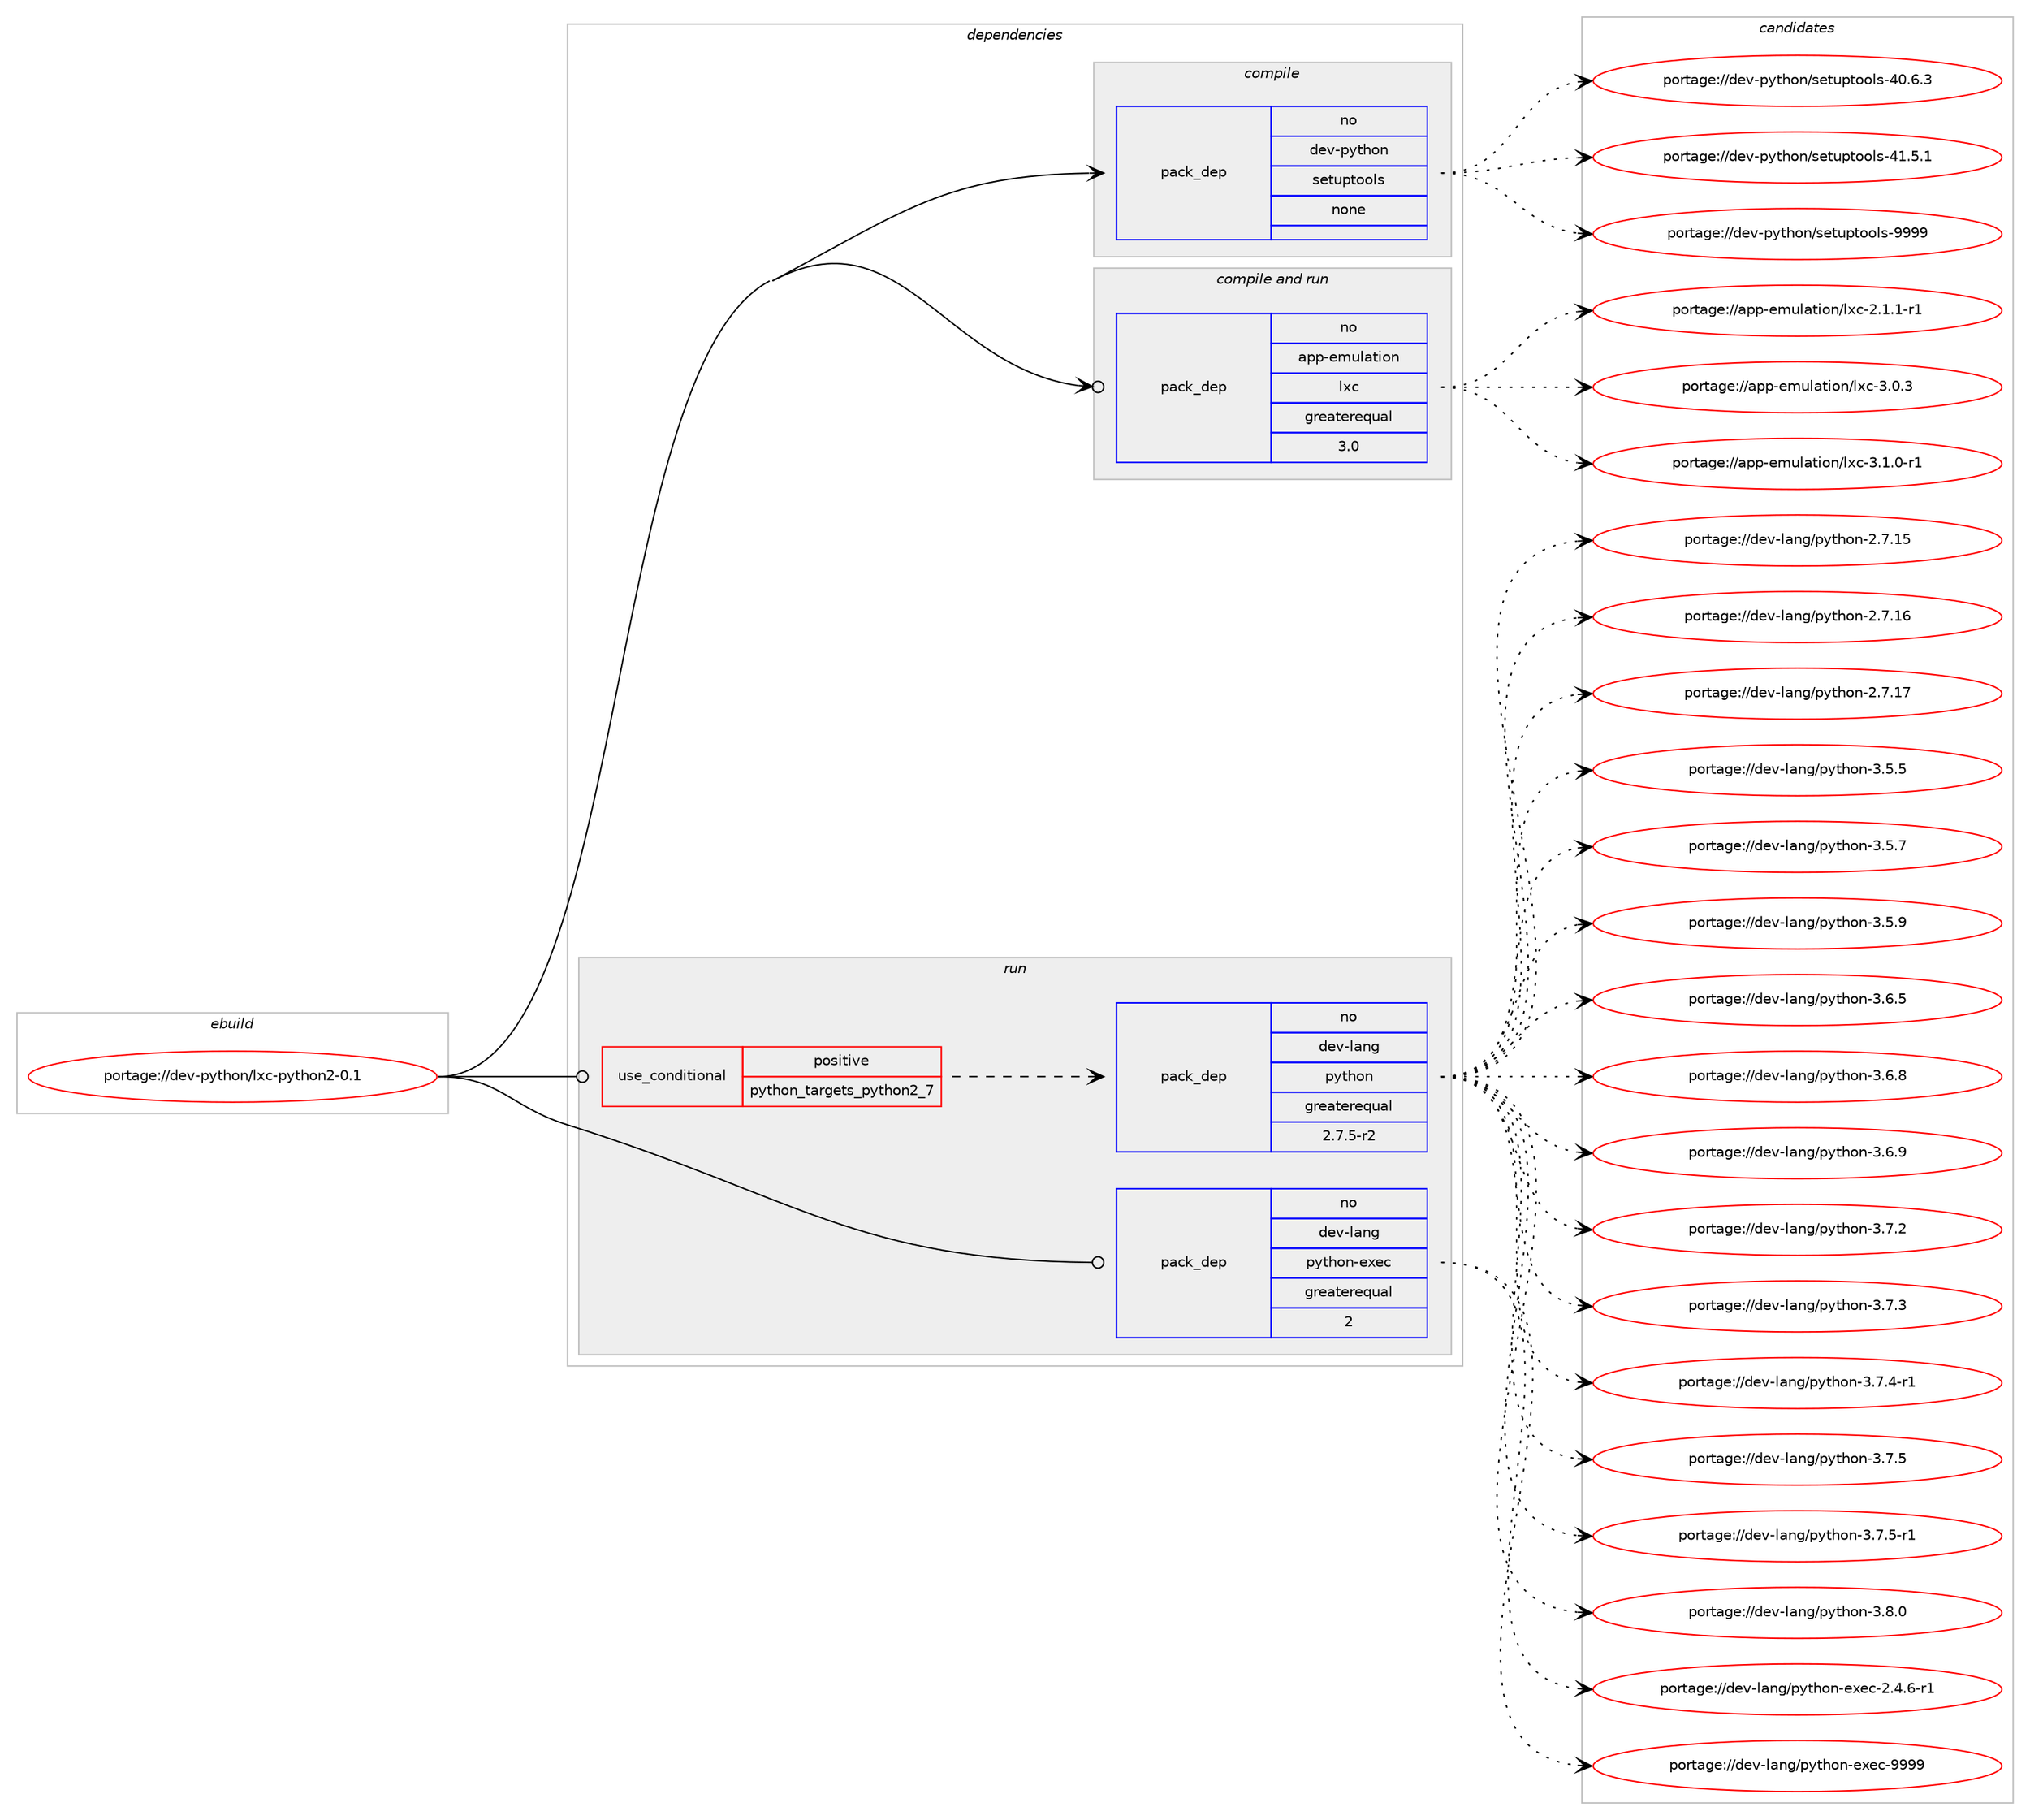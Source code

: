 digraph prolog {

# *************
# Graph options
# *************

newrank=true;
concentrate=true;
compound=true;
graph [rankdir=LR,fontname=Helvetica,fontsize=10,ranksep=1.5];#, ranksep=2.5, nodesep=0.2];
edge  [arrowhead=vee];
node  [fontname=Helvetica,fontsize=10];

# **********
# The ebuild
# **********

subgraph cluster_leftcol {
color=gray;
rank=same;
label=<<i>ebuild</i>>;
id [label="portage://dev-python/lxc-python2-0.1", color=red, width=4, href="../dev-python/lxc-python2-0.1.svg"];
}

# ****************
# The dependencies
# ****************

subgraph cluster_midcol {
color=gray;
label=<<i>dependencies</i>>;
subgraph cluster_compile {
fillcolor="#eeeeee";
style=filled;
label=<<i>compile</i>>;
subgraph pack113646 {
dependency148389 [label=<<TABLE BORDER="0" CELLBORDER="1" CELLSPACING="0" CELLPADDING="4" WIDTH="220"><TR><TD ROWSPAN="6" CELLPADDING="30">pack_dep</TD></TR><TR><TD WIDTH="110">no</TD></TR><TR><TD>dev-python</TD></TR><TR><TD>setuptools</TD></TR><TR><TD>none</TD></TR><TR><TD></TD></TR></TABLE>>, shape=none, color=blue];
}
id:e -> dependency148389:w [weight=20,style="solid",arrowhead="vee"];
}
subgraph cluster_compileandrun {
fillcolor="#eeeeee";
style=filled;
label=<<i>compile and run</i>>;
subgraph pack113647 {
dependency148390 [label=<<TABLE BORDER="0" CELLBORDER="1" CELLSPACING="0" CELLPADDING="4" WIDTH="220"><TR><TD ROWSPAN="6" CELLPADDING="30">pack_dep</TD></TR><TR><TD WIDTH="110">no</TD></TR><TR><TD>app-emulation</TD></TR><TR><TD>lxc</TD></TR><TR><TD>greaterequal</TD></TR><TR><TD>3.0</TD></TR></TABLE>>, shape=none, color=blue];
}
id:e -> dependency148390:w [weight=20,style="solid",arrowhead="odotvee"];
}
subgraph cluster_run {
fillcolor="#eeeeee";
style=filled;
label=<<i>run</i>>;
subgraph cond31418 {
dependency148391 [label=<<TABLE BORDER="0" CELLBORDER="1" CELLSPACING="0" CELLPADDING="4"><TR><TD ROWSPAN="3" CELLPADDING="10">use_conditional</TD></TR><TR><TD>positive</TD></TR><TR><TD>python_targets_python2_7</TD></TR></TABLE>>, shape=none, color=red];
subgraph pack113648 {
dependency148392 [label=<<TABLE BORDER="0" CELLBORDER="1" CELLSPACING="0" CELLPADDING="4" WIDTH="220"><TR><TD ROWSPAN="6" CELLPADDING="30">pack_dep</TD></TR><TR><TD WIDTH="110">no</TD></TR><TR><TD>dev-lang</TD></TR><TR><TD>python</TD></TR><TR><TD>greaterequal</TD></TR><TR><TD>2.7.5-r2</TD></TR></TABLE>>, shape=none, color=blue];
}
dependency148391:e -> dependency148392:w [weight=20,style="dashed",arrowhead="vee"];
}
id:e -> dependency148391:w [weight=20,style="solid",arrowhead="odot"];
subgraph pack113649 {
dependency148393 [label=<<TABLE BORDER="0" CELLBORDER="1" CELLSPACING="0" CELLPADDING="4" WIDTH="220"><TR><TD ROWSPAN="6" CELLPADDING="30">pack_dep</TD></TR><TR><TD WIDTH="110">no</TD></TR><TR><TD>dev-lang</TD></TR><TR><TD>python-exec</TD></TR><TR><TD>greaterequal</TD></TR><TR><TD>2</TD></TR></TABLE>>, shape=none, color=blue];
}
id:e -> dependency148393:w [weight=20,style="solid",arrowhead="odot"];
}
}

# **************
# The candidates
# **************

subgraph cluster_choices {
rank=same;
color=gray;
label=<<i>candidates</i>>;

subgraph choice113646 {
color=black;
nodesep=1;
choiceportage100101118451121211161041111104711510111611711211611111110811545524846544651 [label="portage://dev-python/setuptools-40.6.3", color=red, width=4,href="../dev-python/setuptools-40.6.3.svg"];
choiceportage100101118451121211161041111104711510111611711211611111110811545524946534649 [label="portage://dev-python/setuptools-41.5.1", color=red, width=4,href="../dev-python/setuptools-41.5.1.svg"];
choiceportage10010111845112121116104111110471151011161171121161111111081154557575757 [label="portage://dev-python/setuptools-9999", color=red, width=4,href="../dev-python/setuptools-9999.svg"];
dependency148389:e -> choiceportage100101118451121211161041111104711510111611711211611111110811545524846544651:w [style=dotted,weight="100"];
dependency148389:e -> choiceportage100101118451121211161041111104711510111611711211611111110811545524946534649:w [style=dotted,weight="100"];
dependency148389:e -> choiceportage10010111845112121116104111110471151011161171121161111111081154557575757:w [style=dotted,weight="100"];
}
subgraph choice113647 {
color=black;
nodesep=1;
choiceportage97112112451011091171089711610511111047108120994550464946494511449 [label="portage://app-emulation/lxc-2.1.1-r1", color=red, width=4,href="../app-emulation/lxc-2.1.1-r1.svg"];
choiceportage9711211245101109117108971161051111104710812099455146484651 [label="portage://app-emulation/lxc-3.0.3", color=red, width=4,href="../app-emulation/lxc-3.0.3.svg"];
choiceportage97112112451011091171089711610511111047108120994551464946484511449 [label="portage://app-emulation/lxc-3.1.0-r1", color=red, width=4,href="../app-emulation/lxc-3.1.0-r1.svg"];
dependency148390:e -> choiceportage97112112451011091171089711610511111047108120994550464946494511449:w [style=dotted,weight="100"];
dependency148390:e -> choiceportage9711211245101109117108971161051111104710812099455146484651:w [style=dotted,weight="100"];
dependency148390:e -> choiceportage97112112451011091171089711610511111047108120994551464946484511449:w [style=dotted,weight="100"];
}
subgraph choice113648 {
color=black;
nodesep=1;
choiceportage10010111845108971101034711212111610411111045504655464953 [label="portage://dev-lang/python-2.7.15", color=red, width=4,href="../dev-lang/python-2.7.15.svg"];
choiceportage10010111845108971101034711212111610411111045504655464954 [label="portage://dev-lang/python-2.7.16", color=red, width=4,href="../dev-lang/python-2.7.16.svg"];
choiceportage10010111845108971101034711212111610411111045504655464955 [label="portage://dev-lang/python-2.7.17", color=red, width=4,href="../dev-lang/python-2.7.17.svg"];
choiceportage100101118451089711010347112121116104111110455146534653 [label="portage://dev-lang/python-3.5.5", color=red, width=4,href="../dev-lang/python-3.5.5.svg"];
choiceportage100101118451089711010347112121116104111110455146534655 [label="portage://dev-lang/python-3.5.7", color=red, width=4,href="../dev-lang/python-3.5.7.svg"];
choiceportage100101118451089711010347112121116104111110455146534657 [label="portage://dev-lang/python-3.5.9", color=red, width=4,href="../dev-lang/python-3.5.9.svg"];
choiceportage100101118451089711010347112121116104111110455146544653 [label="portage://dev-lang/python-3.6.5", color=red, width=4,href="../dev-lang/python-3.6.5.svg"];
choiceportage100101118451089711010347112121116104111110455146544656 [label="portage://dev-lang/python-3.6.8", color=red, width=4,href="../dev-lang/python-3.6.8.svg"];
choiceportage100101118451089711010347112121116104111110455146544657 [label="portage://dev-lang/python-3.6.9", color=red, width=4,href="../dev-lang/python-3.6.9.svg"];
choiceportage100101118451089711010347112121116104111110455146554650 [label="portage://dev-lang/python-3.7.2", color=red, width=4,href="../dev-lang/python-3.7.2.svg"];
choiceportage100101118451089711010347112121116104111110455146554651 [label="portage://dev-lang/python-3.7.3", color=red, width=4,href="../dev-lang/python-3.7.3.svg"];
choiceportage1001011184510897110103471121211161041111104551465546524511449 [label="portage://dev-lang/python-3.7.4-r1", color=red, width=4,href="../dev-lang/python-3.7.4-r1.svg"];
choiceportage100101118451089711010347112121116104111110455146554653 [label="portage://dev-lang/python-3.7.5", color=red, width=4,href="../dev-lang/python-3.7.5.svg"];
choiceportage1001011184510897110103471121211161041111104551465546534511449 [label="portage://dev-lang/python-3.7.5-r1", color=red, width=4,href="../dev-lang/python-3.7.5-r1.svg"];
choiceportage100101118451089711010347112121116104111110455146564648 [label="portage://dev-lang/python-3.8.0", color=red, width=4,href="../dev-lang/python-3.8.0.svg"];
dependency148392:e -> choiceportage10010111845108971101034711212111610411111045504655464953:w [style=dotted,weight="100"];
dependency148392:e -> choiceportage10010111845108971101034711212111610411111045504655464954:w [style=dotted,weight="100"];
dependency148392:e -> choiceportage10010111845108971101034711212111610411111045504655464955:w [style=dotted,weight="100"];
dependency148392:e -> choiceportage100101118451089711010347112121116104111110455146534653:w [style=dotted,weight="100"];
dependency148392:e -> choiceportage100101118451089711010347112121116104111110455146534655:w [style=dotted,weight="100"];
dependency148392:e -> choiceportage100101118451089711010347112121116104111110455146534657:w [style=dotted,weight="100"];
dependency148392:e -> choiceportage100101118451089711010347112121116104111110455146544653:w [style=dotted,weight="100"];
dependency148392:e -> choiceportage100101118451089711010347112121116104111110455146544656:w [style=dotted,weight="100"];
dependency148392:e -> choiceportage100101118451089711010347112121116104111110455146544657:w [style=dotted,weight="100"];
dependency148392:e -> choiceportage100101118451089711010347112121116104111110455146554650:w [style=dotted,weight="100"];
dependency148392:e -> choiceportage100101118451089711010347112121116104111110455146554651:w [style=dotted,weight="100"];
dependency148392:e -> choiceportage1001011184510897110103471121211161041111104551465546524511449:w [style=dotted,weight="100"];
dependency148392:e -> choiceportage100101118451089711010347112121116104111110455146554653:w [style=dotted,weight="100"];
dependency148392:e -> choiceportage1001011184510897110103471121211161041111104551465546534511449:w [style=dotted,weight="100"];
dependency148392:e -> choiceportage100101118451089711010347112121116104111110455146564648:w [style=dotted,weight="100"];
}
subgraph choice113649 {
color=black;
nodesep=1;
choiceportage10010111845108971101034711212111610411111045101120101994550465246544511449 [label="portage://dev-lang/python-exec-2.4.6-r1", color=red, width=4,href="../dev-lang/python-exec-2.4.6-r1.svg"];
choiceportage10010111845108971101034711212111610411111045101120101994557575757 [label="portage://dev-lang/python-exec-9999", color=red, width=4,href="../dev-lang/python-exec-9999.svg"];
dependency148393:e -> choiceportage10010111845108971101034711212111610411111045101120101994550465246544511449:w [style=dotted,weight="100"];
dependency148393:e -> choiceportage10010111845108971101034711212111610411111045101120101994557575757:w [style=dotted,weight="100"];
}
}

}
